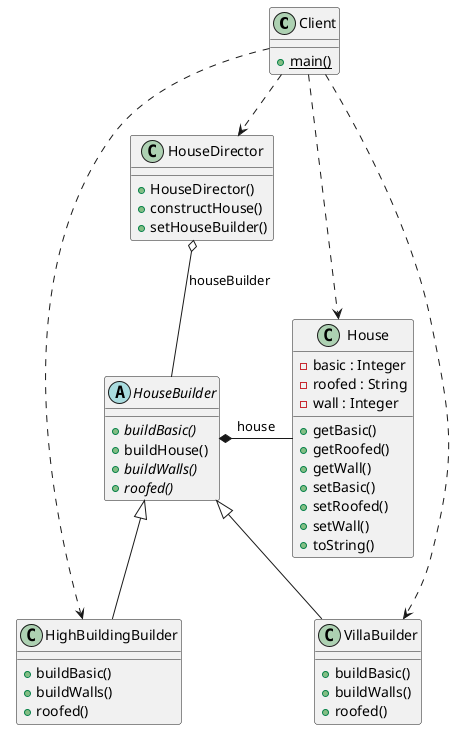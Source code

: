 @startuml
class Client {
    {static} + main()
}
class HighBuildingBuilder {
    + buildBasic()
    + buildWalls()
    + roofed()
}
class House {
    - basic : Integer
    - roofed : String
    - wall : Integer
    + getBasic()
    + getRoofed()
    + getWall()
    + setBasic()
    + setRoofed()
    + setWall()
    + toString()
}
abstract class HouseBuilder {
    {abstract} + buildBasic()
    + buildHouse()
    {abstract} + buildWalls()
    {abstract} + roofed()
}
class HouseDirector {
    + HouseDirector()
    + constructHouse()
    + setHouseBuilder()
}
class VillaBuilder {
    + buildBasic()
    + buildWalls()
    + roofed()
}
HighBuildingBuilder -up-|> HouseBuilder
HouseBuilder *-right- House : house
HouseDirector o-- HouseBuilder : houseBuilder
VillaBuilder -up-|> HouseBuilder
Client ..> HouseDirector
Client ..> VillaBuilder
Client ..> HighBuildingBuilder
Client ..> House
@enduml